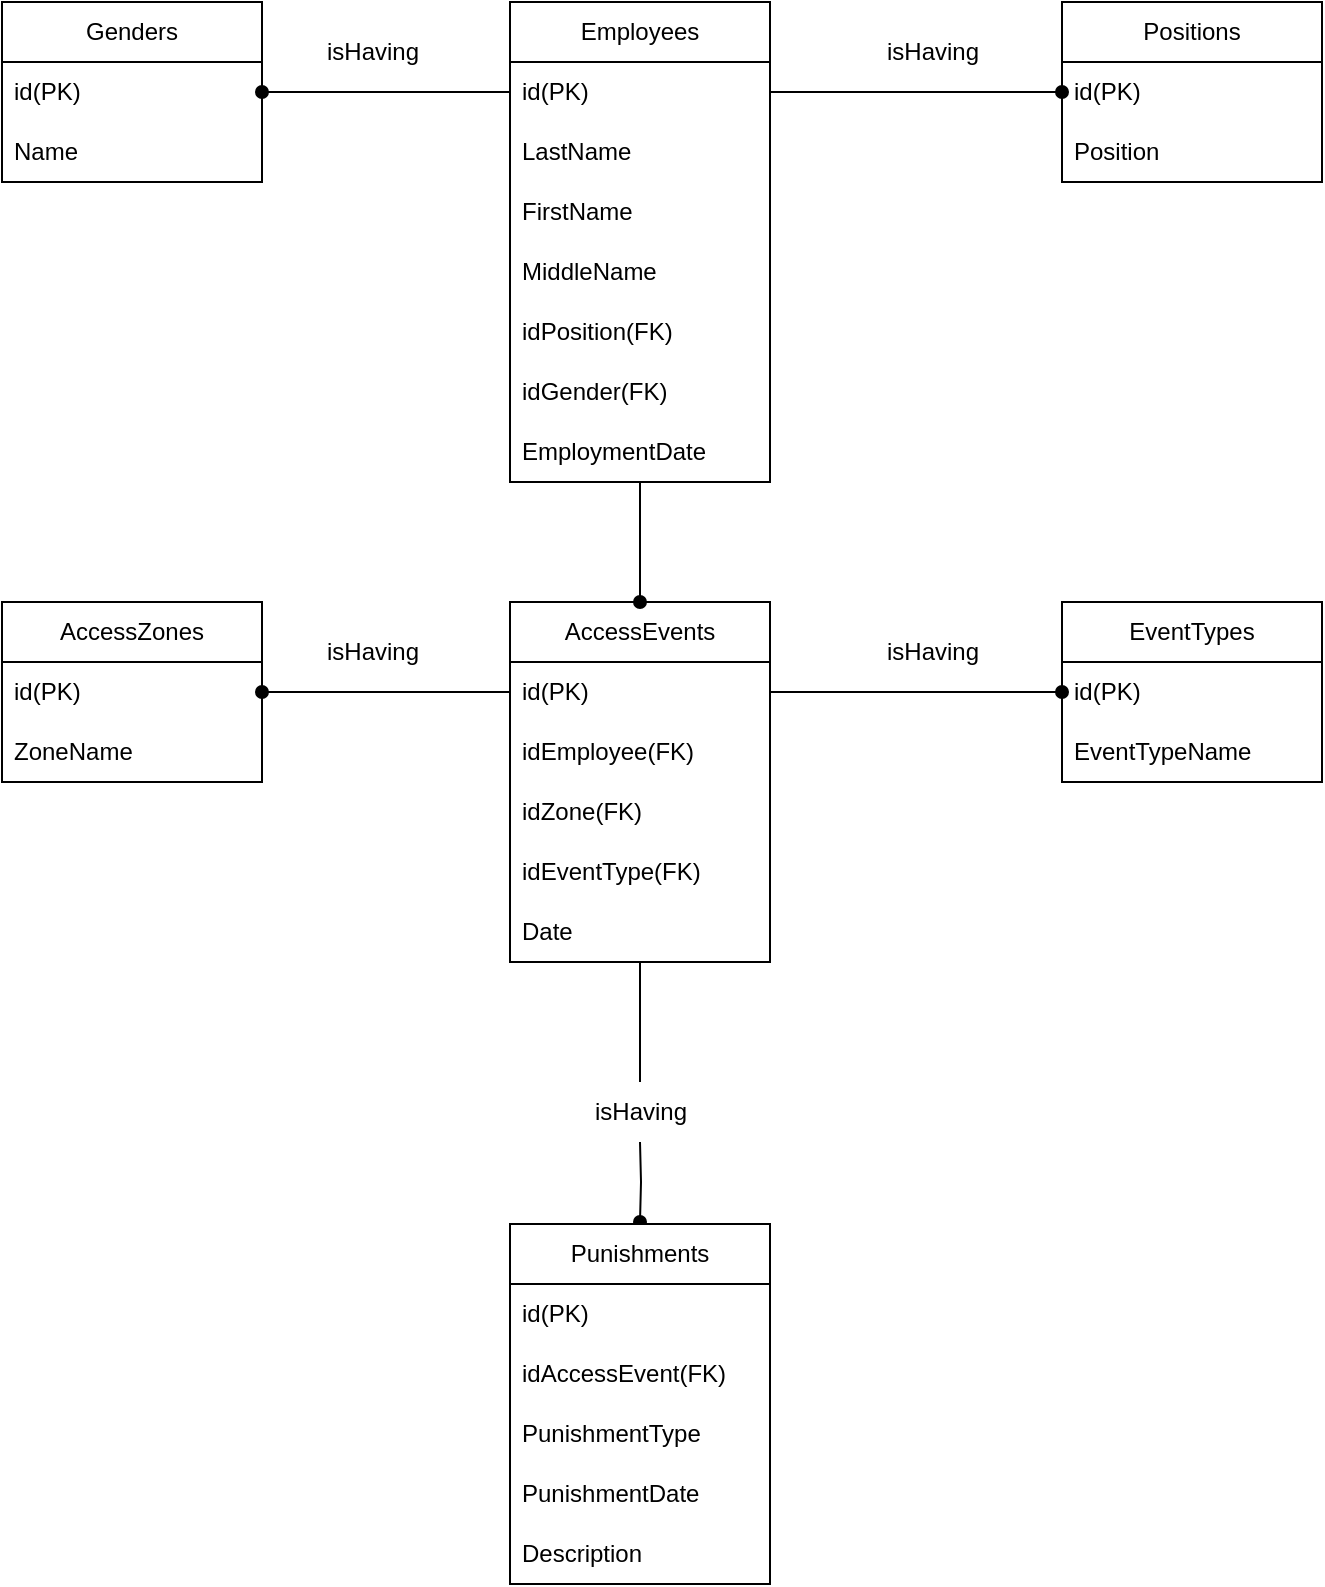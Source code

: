<mxfile version="22.0.4" type="github">
  <diagram name="Страница — 1" id="mrKqA4N81Z6o9ctFNspR">
    <mxGraphModel dx="1687" dy="929" grid="1" gridSize="10" guides="1" tooltips="1" connect="1" arrows="1" fold="1" page="1" pageScale="1" pageWidth="827" pageHeight="1169" math="0" shadow="0">
      <root>
        <mxCell id="0" />
        <mxCell id="1" parent="0" />
        <mxCell id="Y9vL2mIm9WyiBz0S1Nmv-3" value="Employees" style="swimlane;fontStyle=0;childLayout=stackLayout;horizontal=1;startSize=30;horizontalStack=0;resizeParent=1;resizeParentMax=0;resizeLast=0;collapsible=1;marginBottom=0;whiteSpace=wrap;html=1;" parent="1" vertex="1">
          <mxGeometry x="284" y="80" width="130" height="240" as="geometry">
            <mxRectangle x="60" y="260" width="50" height="30" as="alternateBounds" />
          </mxGeometry>
        </mxCell>
        <mxCell id="Y9vL2mIm9WyiBz0S1Nmv-51" value="id(PK)" style="text;strokeColor=none;fillColor=none;align=left;verticalAlign=middle;spacingLeft=4;spacingRight=4;overflow=hidden;points=[[0,0.5],[1,0.5]];portConstraint=eastwest;rotatable=0;whiteSpace=wrap;html=1;" parent="Y9vL2mIm9WyiBz0S1Nmv-3" vertex="1">
          <mxGeometry y="30" width="130" height="30" as="geometry" />
        </mxCell>
        <mxCell id="Y9vL2mIm9WyiBz0S1Nmv-4" value="LastName" style="text;strokeColor=none;fillColor=none;align=left;verticalAlign=middle;spacingLeft=4;spacingRight=4;overflow=hidden;points=[[0,0.5],[1,0.5]];portConstraint=eastwest;rotatable=0;whiteSpace=wrap;html=1;" parent="Y9vL2mIm9WyiBz0S1Nmv-3" vertex="1">
          <mxGeometry y="60" width="130" height="30" as="geometry" />
        </mxCell>
        <mxCell id="Y9vL2mIm9WyiBz0S1Nmv-5" value="FirstName" style="text;strokeColor=none;fillColor=none;align=left;verticalAlign=middle;spacingLeft=4;spacingRight=4;overflow=hidden;points=[[0,0.5],[1,0.5]];portConstraint=eastwest;rotatable=0;whiteSpace=wrap;html=1;" parent="Y9vL2mIm9WyiBz0S1Nmv-3" vertex="1">
          <mxGeometry y="90" width="130" height="30" as="geometry" />
        </mxCell>
        <mxCell id="Y9vL2mIm9WyiBz0S1Nmv-6" value="MiddleName" style="text;strokeColor=none;fillColor=none;align=left;verticalAlign=middle;spacingLeft=4;spacingRight=4;overflow=hidden;points=[[0,0.5],[1,0.5]];portConstraint=eastwest;rotatable=0;whiteSpace=wrap;html=1;" parent="Y9vL2mIm9WyiBz0S1Nmv-3" vertex="1">
          <mxGeometry y="120" width="130" height="30" as="geometry" />
        </mxCell>
        <mxCell id="Y9vL2mIm9WyiBz0S1Nmv-7" value="idPosition(FK)" style="text;html=1;strokeColor=none;fillColor=none;align=left;verticalAlign=middle;whiteSpace=wrap;rounded=0;spacingLeft=4;" parent="Y9vL2mIm9WyiBz0S1Nmv-3" vertex="1">
          <mxGeometry y="150" width="130" height="30" as="geometry" />
        </mxCell>
        <mxCell id="Y9vL2mIm9WyiBz0S1Nmv-8" value="idGender(FK)" style="text;html=1;align=left;verticalAlign=middle;resizable=0;points=[];autosize=1;strokeColor=none;fillColor=none;spacingLeft=4;" parent="Y9vL2mIm9WyiBz0S1Nmv-3" vertex="1">
          <mxGeometry y="180" width="130" height="30" as="geometry" />
        </mxCell>
        <mxCell id="Y9vL2mIm9WyiBz0S1Nmv-9" value="EmploymentDate" style="text;html=1;align=left;verticalAlign=middle;resizable=0;points=[];autosize=1;strokeColor=none;fillColor=none;spacingLeft=4;" parent="Y9vL2mIm9WyiBz0S1Nmv-3" vertex="1">
          <mxGeometry y="210" width="130" height="30" as="geometry" />
        </mxCell>
        <mxCell id="Y9vL2mIm9WyiBz0S1Nmv-12" value="Genders" style="swimlane;fontStyle=0;childLayout=stackLayout;horizontal=1;startSize=30;horizontalStack=0;resizeParent=1;resizeParentMax=0;resizeLast=0;collapsible=1;marginBottom=0;whiteSpace=wrap;html=1;" parent="1" vertex="1">
          <mxGeometry x="30" y="80" width="130" height="90" as="geometry">
            <mxRectangle x="60" y="260" width="50" height="30" as="alternateBounds" />
          </mxGeometry>
        </mxCell>
        <mxCell id="Y9vL2mIm9WyiBz0S1Nmv-13" value="id(PK)" style="text;strokeColor=none;fillColor=none;align=left;verticalAlign=middle;spacingLeft=4;spacingRight=4;overflow=hidden;points=[[0,0.5],[1,0.5]];portConstraint=eastwest;rotatable=0;whiteSpace=wrap;html=1;" parent="Y9vL2mIm9WyiBz0S1Nmv-12" vertex="1">
          <mxGeometry y="30" width="130" height="30" as="geometry" />
        </mxCell>
        <mxCell id="Y9vL2mIm9WyiBz0S1Nmv-46" value="Name" style="text;strokeColor=none;fillColor=none;align=left;verticalAlign=middle;spacingLeft=4;spacingRight=4;overflow=hidden;points=[[0,0.5],[1,0.5]];portConstraint=eastwest;rotatable=0;whiteSpace=wrap;html=1;" parent="Y9vL2mIm9WyiBz0S1Nmv-12" vertex="1">
          <mxGeometry y="60" width="130" height="30" as="geometry" />
        </mxCell>
        <mxCell id="Y9vL2mIm9WyiBz0S1Nmv-20" value="Positions" style="swimlane;fontStyle=0;childLayout=stackLayout;horizontal=1;startSize=30;horizontalStack=0;resizeParent=1;resizeParentMax=0;resizeLast=0;collapsible=1;marginBottom=0;whiteSpace=wrap;html=1;" parent="1" vertex="1">
          <mxGeometry x="560" y="80" width="130" height="90" as="geometry">
            <mxRectangle x="60" y="260" width="50" height="30" as="alternateBounds" />
          </mxGeometry>
        </mxCell>
        <mxCell id="Y9vL2mIm9WyiBz0S1Nmv-21" value="id(PK)" style="text;strokeColor=none;fillColor=none;align=left;verticalAlign=middle;spacingLeft=4;spacingRight=4;overflow=hidden;points=[[0,0.5],[1,0.5]];portConstraint=eastwest;rotatable=0;whiteSpace=wrap;html=1;" parent="Y9vL2mIm9WyiBz0S1Nmv-20" vertex="1">
          <mxGeometry y="30" width="130" height="30" as="geometry" />
        </mxCell>
        <mxCell id="Y9vL2mIm9WyiBz0S1Nmv-47" value="Position" style="text;strokeColor=none;fillColor=none;align=left;verticalAlign=middle;spacingLeft=4;spacingRight=4;overflow=hidden;points=[[0,0.5],[1,0.5]];portConstraint=eastwest;rotatable=0;whiteSpace=wrap;html=1;" parent="Y9vL2mIm9WyiBz0S1Nmv-20" vertex="1">
          <mxGeometry y="60" width="130" height="30" as="geometry" />
        </mxCell>
        <mxCell id="Y9vL2mIm9WyiBz0S1Nmv-22" style="edgeStyle=orthogonalEdgeStyle;rounded=0;orthogonalLoop=1;jettySize=auto;html=1;entryX=1;entryY=0.5;entryDx=0;entryDy=0;endArrow=oval;endFill=1;exitX=0;exitY=0.5;exitDx=0;exitDy=0;" parent="1" source="Y9vL2mIm9WyiBz0S1Nmv-51" target="Y9vL2mIm9WyiBz0S1Nmv-13" edge="1">
          <mxGeometry relative="1" as="geometry" />
        </mxCell>
        <mxCell id="Y9vL2mIm9WyiBz0S1Nmv-23" style="edgeStyle=orthogonalEdgeStyle;rounded=0;orthogonalLoop=1;jettySize=auto;html=1;entryX=0;entryY=0.5;entryDx=0;entryDy=0;endArrow=oval;endFill=1;exitX=1;exitY=0.5;exitDx=0;exitDy=0;" parent="1" source="Y9vL2mIm9WyiBz0S1Nmv-51" target="Y9vL2mIm9WyiBz0S1Nmv-21" edge="1">
          <mxGeometry relative="1" as="geometry" />
        </mxCell>
        <mxCell id="Y9vL2mIm9WyiBz0S1Nmv-24" value="AccessEvents" style="swimlane;fontStyle=0;childLayout=stackLayout;horizontal=1;startSize=30;horizontalStack=0;resizeParent=1;resizeParentMax=0;resizeLast=0;collapsible=1;marginBottom=0;whiteSpace=wrap;html=1;" parent="1" vertex="1">
          <mxGeometry x="284" y="380" width="130" height="180" as="geometry">
            <mxRectangle x="60" y="260" width="50" height="30" as="alternateBounds" />
          </mxGeometry>
        </mxCell>
        <mxCell id="Y9vL2mIm9WyiBz0S1Nmv-52" value="id(PK)" style="text;strokeColor=none;fillColor=none;align=left;verticalAlign=middle;spacingLeft=4;spacingRight=4;overflow=hidden;points=[[0,0.5],[1,0.5]];portConstraint=eastwest;rotatable=0;whiteSpace=wrap;html=1;" parent="Y9vL2mIm9WyiBz0S1Nmv-24" vertex="1">
          <mxGeometry y="30" width="130" height="30" as="geometry" />
        </mxCell>
        <mxCell id="Y9vL2mIm9WyiBz0S1Nmv-53" value="idEmployee(FK)" style="text;strokeColor=none;fillColor=none;align=left;verticalAlign=middle;spacingLeft=4;spacingRight=4;overflow=hidden;points=[[0,0.5],[1,0.5]];portConstraint=eastwest;rotatable=0;whiteSpace=wrap;html=1;" parent="Y9vL2mIm9WyiBz0S1Nmv-24" vertex="1">
          <mxGeometry y="60" width="130" height="30" as="geometry" />
        </mxCell>
        <mxCell id="Y9vL2mIm9WyiBz0S1Nmv-26" value="idZone(FK)" style="text;strokeColor=none;fillColor=none;align=left;verticalAlign=middle;spacingLeft=4;spacingRight=4;overflow=hidden;points=[[0,0.5],[1,0.5]];portConstraint=eastwest;rotatable=0;whiteSpace=wrap;html=1;" parent="Y9vL2mIm9WyiBz0S1Nmv-24" vertex="1">
          <mxGeometry y="90" width="130" height="30" as="geometry" />
        </mxCell>
        <mxCell id="Y9vL2mIm9WyiBz0S1Nmv-27" value="idEventType(FK)" style="text;strokeColor=none;fillColor=none;align=left;verticalAlign=middle;spacingLeft=4;spacingRight=4;overflow=hidden;points=[[0,0.5],[1,0.5]];portConstraint=eastwest;rotatable=0;whiteSpace=wrap;html=1;" parent="Y9vL2mIm9WyiBz0S1Nmv-24" vertex="1">
          <mxGeometry y="120" width="130" height="30" as="geometry" />
        </mxCell>
        <mxCell id="Y9vL2mIm9WyiBz0S1Nmv-29" value="Date" style="text;html=1;align=left;verticalAlign=middle;resizable=0;points=[];autosize=1;strokeColor=none;fillColor=none;spacingLeft=4;" parent="Y9vL2mIm9WyiBz0S1Nmv-24" vertex="1">
          <mxGeometry y="150" width="130" height="30" as="geometry" />
        </mxCell>
        <mxCell id="Y9vL2mIm9WyiBz0S1Nmv-32" value="AccessZones" style="swimlane;fontStyle=0;childLayout=stackLayout;horizontal=1;startSize=30;horizontalStack=0;resizeParent=1;resizeParentMax=0;resizeLast=0;collapsible=1;marginBottom=0;whiteSpace=wrap;html=1;" parent="1" vertex="1">
          <mxGeometry x="30" y="380" width="130" height="90" as="geometry">
            <mxRectangle x="60" y="260" width="50" height="30" as="alternateBounds" />
          </mxGeometry>
        </mxCell>
        <mxCell id="Y9vL2mIm9WyiBz0S1Nmv-33" value="id(PK)" style="text;strokeColor=none;fillColor=none;align=left;verticalAlign=middle;spacingLeft=4;spacingRight=4;overflow=hidden;points=[[0,0.5],[1,0.5]];portConstraint=eastwest;rotatable=0;whiteSpace=wrap;html=1;" parent="Y9vL2mIm9WyiBz0S1Nmv-32" vertex="1">
          <mxGeometry y="30" width="130" height="30" as="geometry" />
        </mxCell>
        <mxCell id="Y9vL2mIm9WyiBz0S1Nmv-49" value="ZoneName" style="text;strokeColor=none;fillColor=none;align=left;verticalAlign=middle;spacingLeft=4;spacingRight=4;overflow=hidden;points=[[0,0.5],[1,0.5]];portConstraint=eastwest;rotatable=0;whiteSpace=wrap;html=1;" parent="Y9vL2mIm9WyiBz0S1Nmv-32" vertex="1">
          <mxGeometry y="60" width="130" height="30" as="geometry" />
        </mxCell>
        <mxCell id="Y9vL2mIm9WyiBz0S1Nmv-34" value="EventTypes" style="swimlane;fontStyle=0;childLayout=stackLayout;horizontal=1;startSize=30;horizontalStack=0;resizeParent=1;resizeParentMax=0;resizeLast=0;collapsible=1;marginBottom=0;whiteSpace=wrap;html=1;" parent="1" vertex="1">
          <mxGeometry x="560" y="380" width="130" height="90" as="geometry">
            <mxRectangle x="60" y="260" width="50" height="30" as="alternateBounds" />
          </mxGeometry>
        </mxCell>
        <mxCell id="Y9vL2mIm9WyiBz0S1Nmv-48" value="id(PK)" style="text;strokeColor=none;fillColor=none;align=left;verticalAlign=middle;spacingLeft=4;spacingRight=4;overflow=hidden;points=[[0,0.5],[1,0.5]];portConstraint=eastwest;rotatable=0;whiteSpace=wrap;html=1;" parent="Y9vL2mIm9WyiBz0S1Nmv-34" vertex="1">
          <mxGeometry y="30" width="130" height="30" as="geometry" />
        </mxCell>
        <mxCell id="Y9vL2mIm9WyiBz0S1Nmv-35" value="EventTypeName" style="text;strokeColor=none;fillColor=none;align=left;verticalAlign=middle;spacingLeft=4;spacingRight=4;overflow=hidden;points=[[0,0.5],[1,0.5]];portConstraint=eastwest;rotatable=0;whiteSpace=wrap;html=1;" parent="Y9vL2mIm9WyiBz0S1Nmv-34" vertex="1">
          <mxGeometry y="60" width="130" height="30" as="geometry" />
        </mxCell>
        <mxCell id="Y9vL2mIm9WyiBz0S1Nmv-37" style="edgeStyle=orthogonalEdgeStyle;rounded=0;orthogonalLoop=1;jettySize=auto;html=1;endArrow=oval;endFill=1;" parent="1" source="Y9vL2mIm9WyiBz0S1Nmv-9" target="Y9vL2mIm9WyiBz0S1Nmv-24" edge="1">
          <mxGeometry relative="1" as="geometry" />
        </mxCell>
        <mxCell id="Y9vL2mIm9WyiBz0S1Nmv-40" style="edgeStyle=orthogonalEdgeStyle;rounded=0;orthogonalLoop=1;jettySize=auto;html=1;exitX=0;exitY=0.5;exitDx=0;exitDy=0;entryX=1;entryY=0.5;entryDx=0;entryDy=0;endArrow=oval;endFill=1;" parent="1" source="Y9vL2mIm9WyiBz0S1Nmv-52" target="Y9vL2mIm9WyiBz0S1Nmv-33" edge="1">
          <mxGeometry relative="1" as="geometry" />
        </mxCell>
        <mxCell id="Y9vL2mIm9WyiBz0S1Nmv-41" style="edgeStyle=orthogonalEdgeStyle;rounded=0;orthogonalLoop=1;jettySize=auto;html=1;endArrow=oval;endFill=1;entryX=0;entryY=0.5;entryDx=0;entryDy=0;exitX=1;exitY=0.5;exitDx=0;exitDy=0;" parent="1" source="Y9vL2mIm9WyiBz0S1Nmv-52" target="Y9vL2mIm9WyiBz0S1Nmv-48" edge="1">
          <mxGeometry relative="1" as="geometry">
            <mxPoint x="420" y="425" as="sourcePoint" />
            <mxPoint x="540" y="425" as="targetPoint" />
            <Array as="points" />
          </mxGeometry>
        </mxCell>
        <mxCell id="Y9vL2mIm9WyiBz0S1Nmv-59" style="edgeStyle=orthogonalEdgeStyle;rounded=0;orthogonalLoop=1;jettySize=auto;html=1;endArrow=none;endFill=0;startArrow=oval;startFill=1;" parent="1" target="Y9vL2mIm9WyiBz0S1Nmv-58" edge="1">
          <mxGeometry relative="1" as="geometry">
            <mxPoint x="349" y="690" as="sourcePoint" />
          </mxGeometry>
        </mxCell>
        <mxCell id="Y9vL2mIm9WyiBz0S1Nmv-42" value="Punishments" style="swimlane;fontStyle=0;childLayout=stackLayout;horizontal=1;startSize=30;horizontalStack=0;resizeParent=1;resizeParentMax=0;resizeLast=0;collapsible=1;marginBottom=0;whiteSpace=wrap;html=1;" parent="1" vertex="1">
          <mxGeometry x="284" y="691" width="130" height="180" as="geometry">
            <mxRectangle x="60" y="260" width="50" height="30" as="alternateBounds" />
          </mxGeometry>
        </mxCell>
        <mxCell id="Y9vL2mIm9WyiBz0S1Nmv-43" value="id(PK)" style="text;strokeColor=none;fillColor=none;align=left;verticalAlign=middle;spacingLeft=4;spacingRight=4;overflow=hidden;points=[[0,0.5],[1,0.5]];portConstraint=eastwest;rotatable=0;whiteSpace=wrap;html=1;" parent="Y9vL2mIm9WyiBz0S1Nmv-42" vertex="1">
          <mxGeometry y="30" width="130" height="30" as="geometry" />
        </mxCell>
        <mxCell id="Y9vL2mIm9WyiBz0S1Nmv-50" value="idAccessEvent(FK)" style="text;strokeColor=none;fillColor=none;align=left;verticalAlign=middle;spacingLeft=4;spacingRight=4;overflow=hidden;points=[[0,0.5],[1,0.5]];portConstraint=eastwest;rotatable=0;whiteSpace=wrap;html=1;" parent="Y9vL2mIm9WyiBz0S1Nmv-42" vertex="1">
          <mxGeometry y="60" width="130" height="30" as="geometry" />
        </mxCell>
        <mxCell id="LfeSzV8GnbOZpuBLOC9R-1" value="PunishmentType" style="text;strokeColor=none;fillColor=none;align=left;verticalAlign=middle;spacingLeft=4;spacingRight=4;overflow=hidden;points=[[0,0.5],[1,0.5]];portConstraint=eastwest;rotatable=0;whiteSpace=wrap;html=1;" vertex="1" parent="Y9vL2mIm9WyiBz0S1Nmv-42">
          <mxGeometry y="90" width="130" height="30" as="geometry" />
        </mxCell>
        <mxCell id="LfeSzV8GnbOZpuBLOC9R-2" value="PunishmentDate" style="text;strokeColor=none;fillColor=none;align=left;verticalAlign=middle;spacingLeft=4;spacingRight=4;overflow=hidden;points=[[0,0.5],[1,0.5]];portConstraint=eastwest;rotatable=0;whiteSpace=wrap;html=1;" vertex="1" parent="Y9vL2mIm9WyiBz0S1Nmv-42">
          <mxGeometry y="120" width="130" height="30" as="geometry" />
        </mxCell>
        <mxCell id="LfeSzV8GnbOZpuBLOC9R-3" value="Description" style="text;strokeColor=none;fillColor=none;align=left;verticalAlign=middle;spacingLeft=4;spacingRight=4;overflow=hidden;points=[[0,0.5],[1,0.5]];portConstraint=eastwest;rotatable=0;whiteSpace=wrap;html=1;" vertex="1" parent="Y9vL2mIm9WyiBz0S1Nmv-42">
          <mxGeometry y="150" width="130" height="30" as="geometry" />
        </mxCell>
        <mxCell id="Y9vL2mIm9WyiBz0S1Nmv-44" style="edgeStyle=orthogonalEdgeStyle;rounded=0;orthogonalLoop=1;jettySize=auto;html=1;endArrow=none;endFill=0;" parent="1" source="Y9vL2mIm9WyiBz0S1Nmv-29" target="Y9vL2mIm9WyiBz0S1Nmv-58" edge="1">
          <mxGeometry relative="1" as="geometry" />
        </mxCell>
        <mxCell id="Y9vL2mIm9WyiBz0S1Nmv-54" value="isHaving" style="text;html=1;align=center;verticalAlign=middle;resizable=0;points=[];autosize=1;strokeColor=none;fillColor=none;" parent="1" vertex="1">
          <mxGeometry x="180" y="90" width="70" height="30" as="geometry" />
        </mxCell>
        <mxCell id="Y9vL2mIm9WyiBz0S1Nmv-55" value="isHaving" style="text;html=1;align=center;verticalAlign=middle;resizable=0;points=[];autosize=1;strokeColor=none;fillColor=none;" parent="1" vertex="1">
          <mxGeometry x="460" y="90" width="70" height="30" as="geometry" />
        </mxCell>
        <mxCell id="Y9vL2mIm9WyiBz0S1Nmv-56" value="isHaving" style="text;html=1;align=center;verticalAlign=middle;resizable=0;points=[];autosize=1;strokeColor=none;fillColor=none;" parent="1" vertex="1">
          <mxGeometry x="180" y="390" width="70" height="30" as="geometry" />
        </mxCell>
        <mxCell id="Y9vL2mIm9WyiBz0S1Nmv-57" value="isHaving" style="text;html=1;align=center;verticalAlign=middle;resizable=0;points=[];autosize=1;strokeColor=none;fillColor=none;" parent="1" vertex="1">
          <mxGeometry x="460" y="390" width="70" height="30" as="geometry" />
        </mxCell>
        <mxCell id="Y9vL2mIm9WyiBz0S1Nmv-58" value="isHaving" style="text;html=1;align=center;verticalAlign=middle;resizable=0;points=[];autosize=1;strokeColor=none;fillColor=none;" parent="1" vertex="1">
          <mxGeometry x="314" y="620" width="70" height="30" as="geometry" />
        </mxCell>
      </root>
    </mxGraphModel>
  </diagram>
</mxfile>
